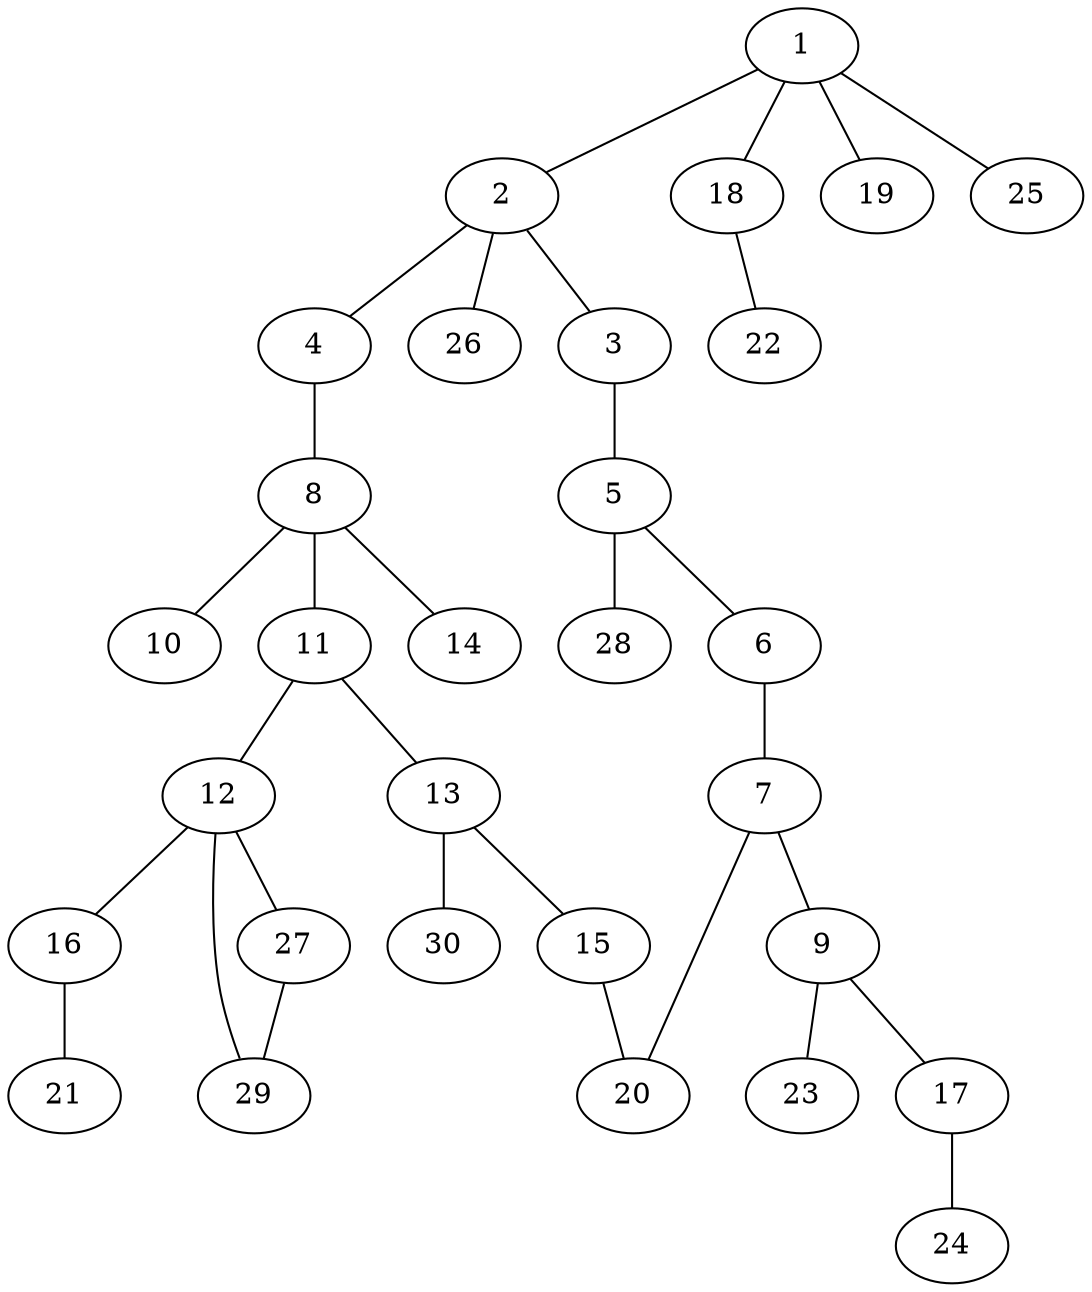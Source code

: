 graph graphname {1--2
1--18
1--19
1--25
2--3
2--4
2--26
3--5
4--8
5--6
5--28
6--7
7--9
7--20
8--10
8--11
8--14
9--17
9--23
11--12
11--13
12--16
12--27
12--29
13--15
13--30
15--20
16--21
17--24
18--22
27--29
}